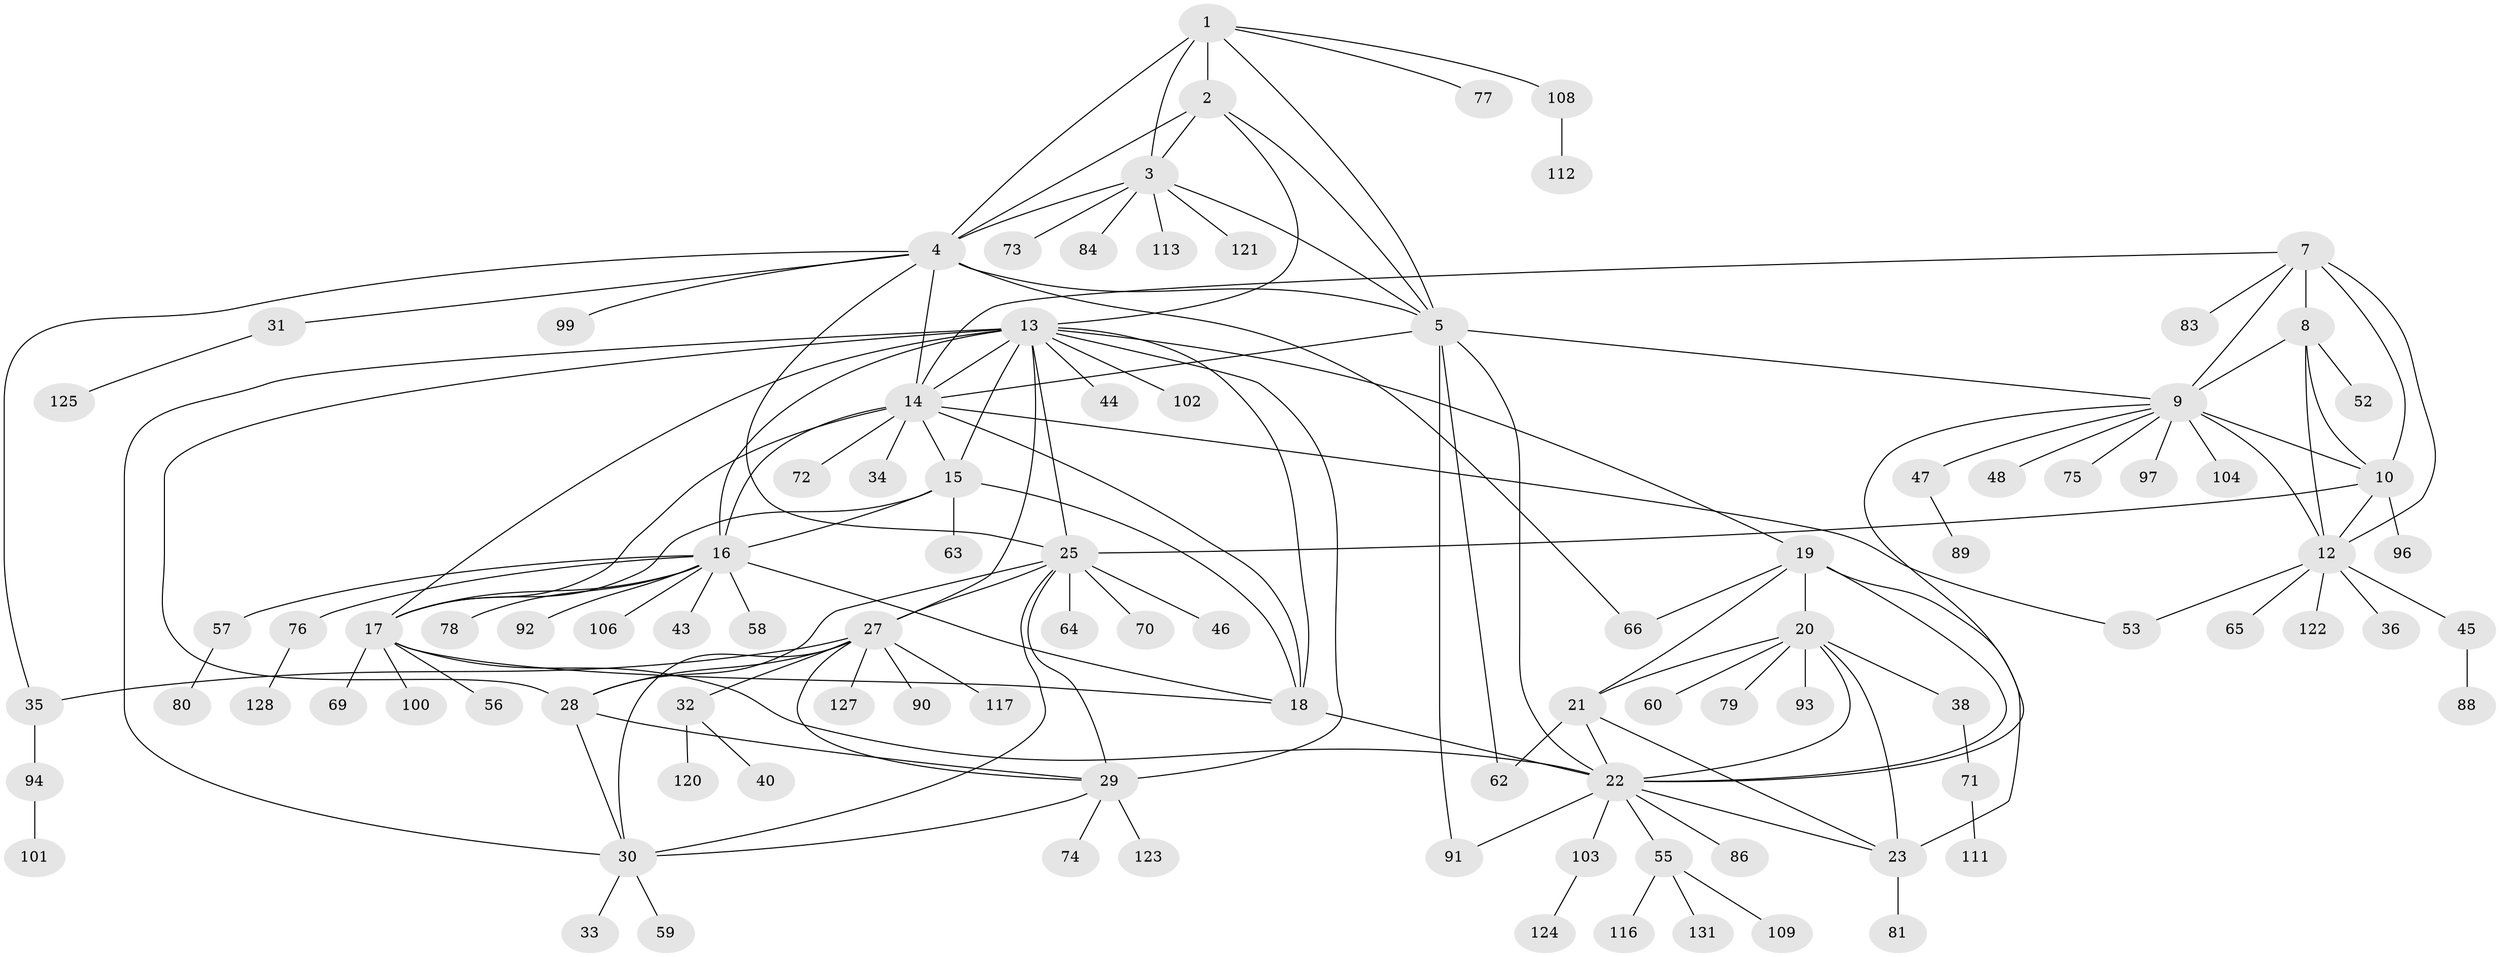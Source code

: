 // Generated by graph-tools (version 1.1) at 2025/24/03/03/25 07:24:16]
// undirected, 101 vertices, 152 edges
graph export_dot {
graph [start="1"]
  node [color=gray90,style=filled];
  1 [super="+105"];
  2 [super="+98"];
  3 [super="+110"];
  4 [super="+6"];
  5 [super="+68"];
  7 [super="+129"];
  8 [super="+51"];
  9 [super="+39"];
  10 [super="+11"];
  12 [super="+37"];
  13 [super="+26"];
  14 [super="+130"];
  15 [super="+82"];
  16 [super="+42"];
  17;
  18 [super="+50"];
  19 [super="+119"];
  20 [super="+24"];
  21;
  22 [super="+54"];
  23 [super="+41"];
  25 [super="+87"];
  27 [super="+95"];
  28 [super="+49"];
  29 [super="+85"];
  30 [super="+61"];
  31;
  32;
  33;
  34;
  35;
  36;
  38 [super="+114"];
  40;
  43;
  44;
  45;
  46;
  47;
  48;
  52;
  53;
  55 [super="+107"];
  56;
  57 [super="+67"];
  58;
  59;
  60;
  62 [super="+132"];
  63;
  64;
  65;
  66;
  69;
  70;
  71;
  72;
  73;
  74;
  75 [super="+118"];
  76;
  77;
  78;
  79;
  80;
  81;
  83;
  84;
  86;
  88;
  89;
  90 [super="+126"];
  91;
  92;
  93;
  94;
  96;
  97;
  99;
  100;
  101;
  102;
  103;
  104;
  106;
  108 [super="+115"];
  109;
  111;
  112;
  113;
  116;
  117;
  120;
  121;
  122;
  123;
  124;
  125;
  127;
  128;
  131;
  1 -- 2;
  1 -- 3;
  1 -- 4 [weight=2];
  1 -- 5;
  1 -- 77;
  1 -- 108;
  2 -- 3;
  2 -- 4 [weight=2];
  2 -- 5;
  2 -- 13;
  3 -- 4 [weight=2];
  3 -- 5;
  3 -- 73;
  3 -- 84;
  3 -- 121;
  3 -- 113;
  4 -- 5 [weight=2];
  4 -- 66;
  4 -- 99;
  4 -- 35;
  4 -- 14;
  4 -- 25;
  4 -- 31;
  5 -- 9;
  5 -- 22;
  5 -- 62;
  5 -- 91;
  5 -- 14;
  7 -- 8;
  7 -- 9;
  7 -- 10 [weight=2];
  7 -- 12;
  7 -- 14;
  7 -- 83;
  8 -- 9;
  8 -- 10 [weight=2];
  8 -- 12;
  8 -- 52;
  9 -- 10 [weight=2];
  9 -- 12;
  9 -- 22;
  9 -- 47;
  9 -- 75;
  9 -- 97;
  9 -- 104;
  9 -- 48;
  10 -- 12 [weight=2];
  10 -- 96;
  10 -- 25;
  12 -- 36;
  12 -- 45;
  12 -- 53;
  12 -- 65;
  12 -- 122;
  13 -- 14;
  13 -- 15;
  13 -- 16;
  13 -- 17;
  13 -- 18;
  13 -- 102;
  13 -- 44;
  13 -- 19;
  13 -- 25;
  13 -- 27;
  13 -- 28;
  13 -- 29;
  13 -- 30;
  14 -- 15;
  14 -- 16;
  14 -- 17;
  14 -- 18;
  14 -- 34;
  14 -- 53;
  14 -- 72;
  15 -- 16;
  15 -- 17;
  15 -- 18;
  15 -- 63;
  16 -- 17;
  16 -- 18;
  16 -- 43;
  16 -- 57;
  16 -- 58;
  16 -- 76;
  16 -- 78;
  16 -- 92;
  16 -- 106;
  17 -- 18;
  17 -- 22;
  17 -- 56;
  17 -- 69;
  17 -- 100;
  18 -- 22;
  19 -- 20 [weight=2];
  19 -- 21;
  19 -- 22;
  19 -- 23;
  19 -- 66;
  20 -- 21 [weight=2];
  20 -- 22 [weight=2];
  20 -- 23 [weight=2];
  20 -- 79;
  20 -- 93;
  20 -- 38;
  20 -- 60;
  21 -- 22;
  21 -- 23;
  21 -- 62;
  22 -- 23;
  22 -- 55;
  22 -- 86;
  22 -- 91;
  22 -- 103 [weight=2];
  23 -- 81;
  25 -- 27;
  25 -- 28;
  25 -- 29;
  25 -- 30;
  25 -- 46;
  25 -- 64;
  25 -- 70;
  27 -- 28;
  27 -- 29;
  27 -- 30;
  27 -- 32;
  27 -- 35;
  27 -- 90;
  27 -- 117;
  27 -- 127;
  28 -- 29;
  28 -- 30;
  29 -- 30;
  29 -- 74;
  29 -- 123;
  30 -- 33;
  30 -- 59;
  31 -- 125;
  32 -- 40;
  32 -- 120;
  35 -- 94;
  38 -- 71;
  45 -- 88;
  47 -- 89;
  55 -- 109;
  55 -- 116;
  55 -- 131;
  57 -- 80;
  71 -- 111;
  76 -- 128;
  94 -- 101;
  103 -- 124;
  108 -- 112;
}
